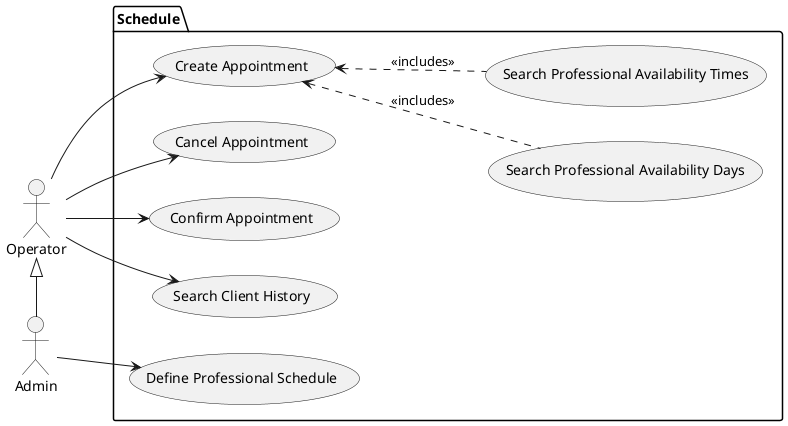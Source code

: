 @startuml "Use Cases"
left to right direction
actor Operator as o
actor Admin as a
package Schedule{
  usecase "Create Appointment" as UC1
  usecase "Cancel Appointment" as UC2
  usecase "Confirm Appointment" as UC3
  usecase "Define Professional Schedule" as UC4
  usecase "Search Professional Availability Days" as UC5
  usecase "Search Professional Availability Times" as UC6
  usecase "Search Client History" as UC7
}
o <|-right- a
o --> UC1
o --> UC2
o --> UC3
o --> UC7
a --> UC4
(UC5) .up.> (UC1) : <<includes>>
(UC6) .up.> (UC1) : <<includes>>
@enduml